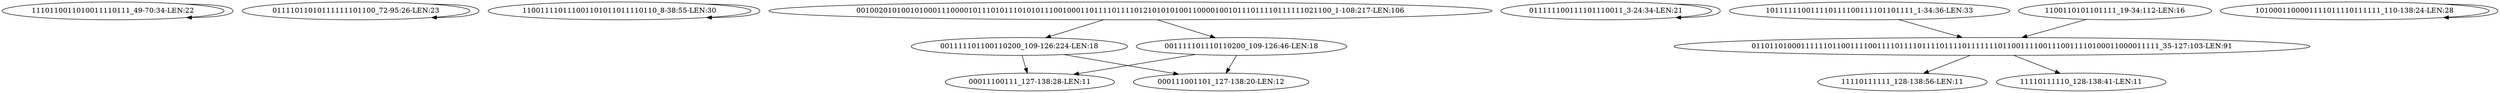 digraph G {
    "1110110011010011110111_49-70:34-LEN:22" -> "1110110011010011110111_49-70:34-LEN:22";
    "01111011010111111101100_72-95:26-LEN:23" -> "01111011010111111101100_72-95:26-LEN:23";
    "110011110111001101011011110110_8-38:55-LEN:30" -> "110011110111001101011011110110_8-38:55-LEN:30";
    "001111101100110200_109-126:224-LEN:18" -> "00011100111_127-138:28-LEN:11";
    "001111101100110200_109-126:224-LEN:18" -> "000111001101_127-138:20-LEN:12";
    "011111100111101110011_3-24:34-LEN:21" -> "011111100111101110011_3-24:34-LEN:21";
    "101111110011110111100111101101111_1-34:36-LEN:33" -> "0110110100011111101100111100111101111011110111101111111011001111001110011110100011000011111_35-127:103-LEN:91";
    "1010001100001111011110111111_110-138:24-LEN:28" -> "1010001100001111011110111111_110-138:24-LEN:28";
    "001111101110110200_109-126:46-LEN:18" -> "000111001101_127-138:20-LEN:12";
    "001111101110110200_109-126:46-LEN:18" -> "00011100111_127-138:28-LEN:11";
    "0010020101001010001110000101110101110101011100100011011110111101210101010011000010010111011110111111021100_1-108:217-LEN:106" -> "001111101100110200_109-126:224-LEN:18";
    "0010020101001010001110000101110101110101011100100011011110111101210101010011000010010111011110111111021100_1-108:217-LEN:106" -> "001111101110110200_109-126:46-LEN:18";
    "1100110101101111_19-34:112-LEN:16" -> "0110110100011111101100111100111101111011110111101111111011001111001110011110100011000011111_35-127:103-LEN:91";
    "0110110100011111101100111100111101111011110111101111111011001111001110011110100011000011111_35-127:103-LEN:91" -> "11110111111_128-138:56-LEN:11";
    "0110110100011111101100111100111101111011110111101111111011001111001110011110100011000011111_35-127:103-LEN:91" -> "11110111110_128-138:41-LEN:11";
}
